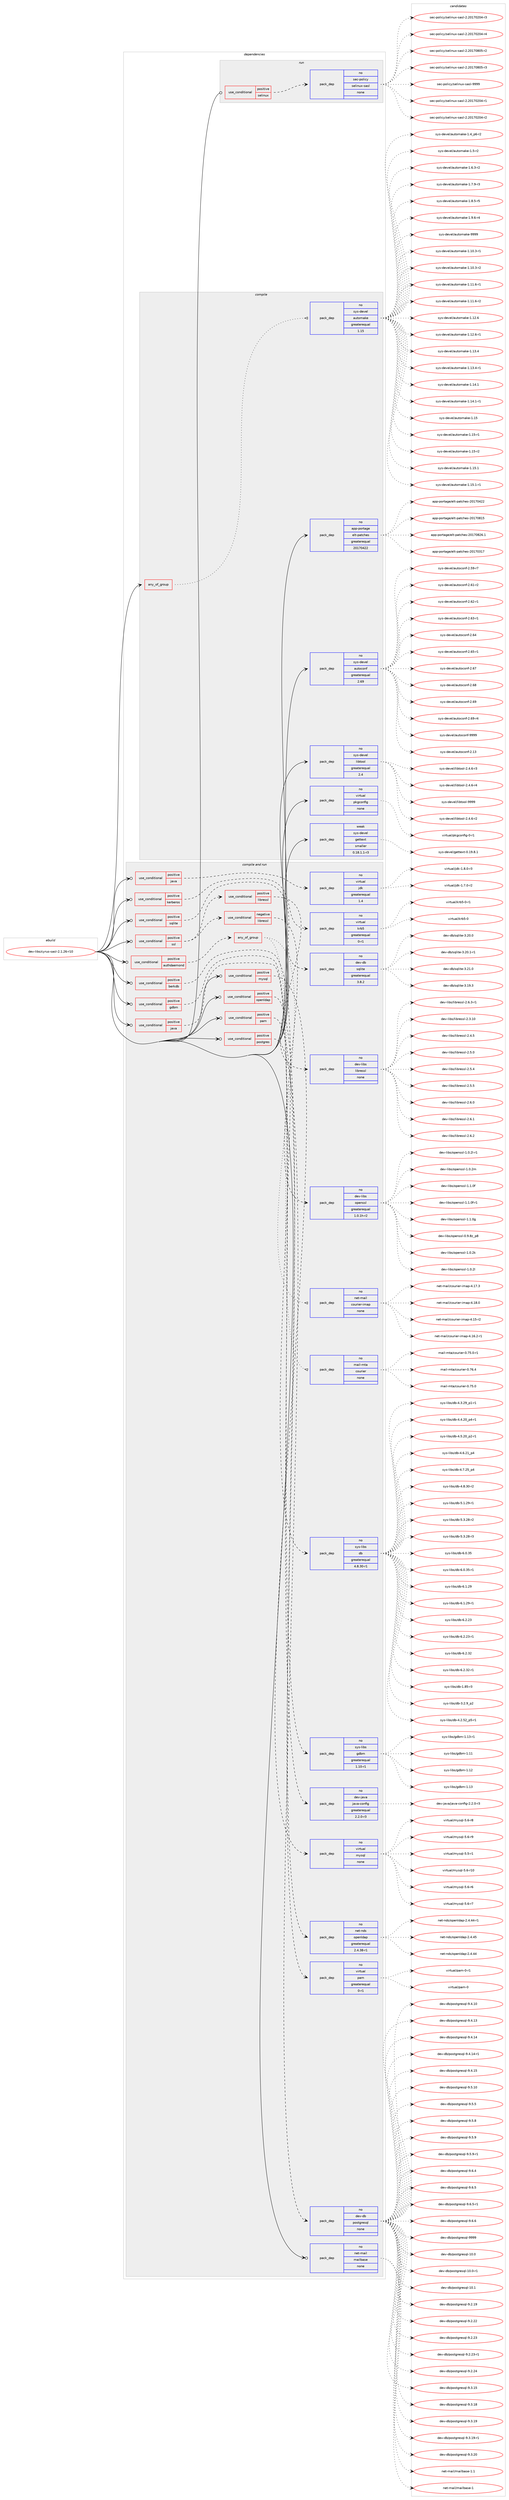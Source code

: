 digraph prolog {

# *************
# Graph options
# *************

newrank=true;
concentrate=true;
compound=true;
graph [rankdir=LR,fontname=Helvetica,fontsize=10,ranksep=1.5];#, ranksep=2.5, nodesep=0.2];
edge  [arrowhead=vee];
node  [fontname=Helvetica,fontsize=10];

# **********
# The ebuild
# **********

subgraph cluster_leftcol {
color=gray;
rank=same;
label=<<i>ebuild</i>>;
id [label="dev-libs/cyrus-sasl-2.1.26-r10", color=red, width=4, href="../dev-libs/cyrus-sasl-2.1.26-r10.svg"];
}

# ****************
# The dependencies
# ****************

subgraph cluster_midcol {
color=gray;
label=<<i>dependencies</i>>;
subgraph cluster_compile {
fillcolor="#eeeeee";
style=filled;
label=<<i>compile</i>>;
subgraph any3208 {
dependency111945 [label=<<TABLE BORDER="0" CELLBORDER="1" CELLSPACING="0" CELLPADDING="4"><TR><TD CELLPADDING="10">any_of_group</TD></TR></TABLE>>, shape=none, color=red];subgraph pack84386 {
dependency111946 [label=<<TABLE BORDER="0" CELLBORDER="1" CELLSPACING="0" CELLPADDING="4" WIDTH="220"><TR><TD ROWSPAN="6" CELLPADDING="30">pack_dep</TD></TR><TR><TD WIDTH="110">no</TD></TR><TR><TD>sys-devel</TD></TR><TR><TD>automake</TD></TR><TR><TD>greaterequal</TD></TR><TR><TD>1.15</TD></TR></TABLE>>, shape=none, color=blue];
}
dependency111945:e -> dependency111946:w [weight=20,style="dotted",arrowhead="oinv"];
}
id:e -> dependency111945:w [weight=20,style="solid",arrowhead="vee"];
subgraph pack84387 {
dependency111947 [label=<<TABLE BORDER="0" CELLBORDER="1" CELLSPACING="0" CELLPADDING="4" WIDTH="220"><TR><TD ROWSPAN="6" CELLPADDING="30">pack_dep</TD></TR><TR><TD WIDTH="110">no</TD></TR><TR><TD>app-portage</TD></TR><TR><TD>elt-patches</TD></TR><TR><TD>greaterequal</TD></TR><TR><TD>20170422</TD></TR></TABLE>>, shape=none, color=blue];
}
id:e -> dependency111947:w [weight=20,style="solid",arrowhead="vee"];
subgraph pack84388 {
dependency111948 [label=<<TABLE BORDER="0" CELLBORDER="1" CELLSPACING="0" CELLPADDING="4" WIDTH="220"><TR><TD ROWSPAN="6" CELLPADDING="30">pack_dep</TD></TR><TR><TD WIDTH="110">no</TD></TR><TR><TD>sys-devel</TD></TR><TR><TD>autoconf</TD></TR><TR><TD>greaterequal</TD></TR><TR><TD>2.69</TD></TR></TABLE>>, shape=none, color=blue];
}
id:e -> dependency111948:w [weight=20,style="solid",arrowhead="vee"];
subgraph pack84389 {
dependency111949 [label=<<TABLE BORDER="0" CELLBORDER="1" CELLSPACING="0" CELLPADDING="4" WIDTH="220"><TR><TD ROWSPAN="6" CELLPADDING="30">pack_dep</TD></TR><TR><TD WIDTH="110">no</TD></TR><TR><TD>sys-devel</TD></TR><TR><TD>libtool</TD></TR><TR><TD>greaterequal</TD></TR><TR><TD>2.4</TD></TR></TABLE>>, shape=none, color=blue];
}
id:e -> dependency111949:w [weight=20,style="solid",arrowhead="vee"];
subgraph pack84390 {
dependency111950 [label=<<TABLE BORDER="0" CELLBORDER="1" CELLSPACING="0" CELLPADDING="4" WIDTH="220"><TR><TD ROWSPAN="6" CELLPADDING="30">pack_dep</TD></TR><TR><TD WIDTH="110">no</TD></TR><TR><TD>virtual</TD></TR><TR><TD>pkgconfig</TD></TR><TR><TD>none</TD></TR><TR><TD></TD></TR></TABLE>>, shape=none, color=blue];
}
id:e -> dependency111950:w [weight=20,style="solid",arrowhead="vee"];
subgraph pack84391 {
dependency111951 [label=<<TABLE BORDER="0" CELLBORDER="1" CELLSPACING="0" CELLPADDING="4" WIDTH="220"><TR><TD ROWSPAN="6" CELLPADDING="30">pack_dep</TD></TR><TR><TD WIDTH="110">weak</TD></TR><TR><TD>sys-devel</TD></TR><TR><TD>gettext</TD></TR><TR><TD>smaller</TD></TR><TR><TD>0.18.1.1-r3</TD></TR></TABLE>>, shape=none, color=blue];
}
id:e -> dependency111951:w [weight=20,style="solid",arrowhead="vee"];
}
subgraph cluster_compileandrun {
fillcolor="#eeeeee";
style=filled;
label=<<i>compile and run</i>>;
subgraph cond24321 {
dependency111952 [label=<<TABLE BORDER="0" CELLBORDER="1" CELLSPACING="0" CELLPADDING="4"><TR><TD ROWSPAN="3" CELLPADDING="10">use_conditional</TD></TR><TR><TD>positive</TD></TR><TR><TD>authdaemond</TD></TR></TABLE>>, shape=none, color=red];
subgraph any3209 {
dependency111953 [label=<<TABLE BORDER="0" CELLBORDER="1" CELLSPACING="0" CELLPADDING="4"><TR><TD CELLPADDING="10">any_of_group</TD></TR></TABLE>>, shape=none, color=red];subgraph pack84392 {
dependency111954 [label=<<TABLE BORDER="0" CELLBORDER="1" CELLSPACING="0" CELLPADDING="4" WIDTH="220"><TR><TD ROWSPAN="6" CELLPADDING="30">pack_dep</TD></TR><TR><TD WIDTH="110">no</TD></TR><TR><TD>net-mail</TD></TR><TR><TD>courier-imap</TD></TR><TR><TD>none</TD></TR><TR><TD></TD></TR></TABLE>>, shape=none, color=blue];
}
dependency111953:e -> dependency111954:w [weight=20,style="dotted",arrowhead="oinv"];
subgraph pack84393 {
dependency111955 [label=<<TABLE BORDER="0" CELLBORDER="1" CELLSPACING="0" CELLPADDING="4" WIDTH="220"><TR><TD ROWSPAN="6" CELLPADDING="30">pack_dep</TD></TR><TR><TD WIDTH="110">no</TD></TR><TR><TD>mail-mta</TD></TR><TR><TD>courier</TD></TR><TR><TD>none</TD></TR><TR><TD></TD></TR></TABLE>>, shape=none, color=blue];
}
dependency111953:e -> dependency111955:w [weight=20,style="dotted",arrowhead="oinv"];
}
dependency111952:e -> dependency111953:w [weight=20,style="dashed",arrowhead="vee"];
}
id:e -> dependency111952:w [weight=20,style="solid",arrowhead="odotvee"];
subgraph cond24322 {
dependency111956 [label=<<TABLE BORDER="0" CELLBORDER="1" CELLSPACING="0" CELLPADDING="4"><TR><TD ROWSPAN="3" CELLPADDING="10">use_conditional</TD></TR><TR><TD>positive</TD></TR><TR><TD>berkdb</TD></TR></TABLE>>, shape=none, color=red];
subgraph pack84394 {
dependency111957 [label=<<TABLE BORDER="0" CELLBORDER="1" CELLSPACING="0" CELLPADDING="4" WIDTH="220"><TR><TD ROWSPAN="6" CELLPADDING="30">pack_dep</TD></TR><TR><TD WIDTH="110">no</TD></TR><TR><TD>sys-libs</TD></TR><TR><TD>db</TD></TR><TR><TD>greaterequal</TD></TR><TR><TD>4.8.30-r1</TD></TR></TABLE>>, shape=none, color=blue];
}
dependency111956:e -> dependency111957:w [weight=20,style="dashed",arrowhead="vee"];
}
id:e -> dependency111956:w [weight=20,style="solid",arrowhead="odotvee"];
subgraph cond24323 {
dependency111958 [label=<<TABLE BORDER="0" CELLBORDER="1" CELLSPACING="0" CELLPADDING="4"><TR><TD ROWSPAN="3" CELLPADDING="10">use_conditional</TD></TR><TR><TD>positive</TD></TR><TR><TD>gdbm</TD></TR></TABLE>>, shape=none, color=red];
subgraph pack84395 {
dependency111959 [label=<<TABLE BORDER="0" CELLBORDER="1" CELLSPACING="0" CELLPADDING="4" WIDTH="220"><TR><TD ROWSPAN="6" CELLPADDING="30">pack_dep</TD></TR><TR><TD WIDTH="110">no</TD></TR><TR><TD>sys-libs</TD></TR><TR><TD>gdbm</TD></TR><TR><TD>greaterequal</TD></TR><TR><TD>1.10-r1</TD></TR></TABLE>>, shape=none, color=blue];
}
dependency111958:e -> dependency111959:w [weight=20,style="dashed",arrowhead="vee"];
}
id:e -> dependency111958:w [weight=20,style="solid",arrowhead="odotvee"];
subgraph cond24324 {
dependency111960 [label=<<TABLE BORDER="0" CELLBORDER="1" CELLSPACING="0" CELLPADDING="4"><TR><TD ROWSPAN="3" CELLPADDING="10">use_conditional</TD></TR><TR><TD>positive</TD></TR><TR><TD>java</TD></TR></TABLE>>, shape=none, color=red];
subgraph pack84396 {
dependency111961 [label=<<TABLE BORDER="0" CELLBORDER="1" CELLSPACING="0" CELLPADDING="4" WIDTH="220"><TR><TD ROWSPAN="6" CELLPADDING="30">pack_dep</TD></TR><TR><TD WIDTH="110">no</TD></TR><TR><TD>dev-java</TD></TR><TR><TD>java-config</TD></TR><TR><TD>greaterequal</TD></TR><TR><TD>2.2.0-r3</TD></TR></TABLE>>, shape=none, color=blue];
}
dependency111960:e -> dependency111961:w [weight=20,style="dashed",arrowhead="vee"];
}
id:e -> dependency111960:w [weight=20,style="solid",arrowhead="odotvee"];
subgraph cond24325 {
dependency111962 [label=<<TABLE BORDER="0" CELLBORDER="1" CELLSPACING="0" CELLPADDING="4"><TR><TD ROWSPAN="3" CELLPADDING="10">use_conditional</TD></TR><TR><TD>positive</TD></TR><TR><TD>java</TD></TR></TABLE>>, shape=none, color=red];
subgraph pack84397 {
dependency111963 [label=<<TABLE BORDER="0" CELLBORDER="1" CELLSPACING="0" CELLPADDING="4" WIDTH="220"><TR><TD ROWSPAN="6" CELLPADDING="30">pack_dep</TD></TR><TR><TD WIDTH="110">no</TD></TR><TR><TD>virtual</TD></TR><TR><TD>jdk</TD></TR><TR><TD>greaterequal</TD></TR><TR><TD>1.4</TD></TR></TABLE>>, shape=none, color=blue];
}
dependency111962:e -> dependency111963:w [weight=20,style="dashed",arrowhead="vee"];
}
id:e -> dependency111962:w [weight=20,style="solid",arrowhead="odotvee"];
subgraph cond24326 {
dependency111964 [label=<<TABLE BORDER="0" CELLBORDER="1" CELLSPACING="0" CELLPADDING="4"><TR><TD ROWSPAN="3" CELLPADDING="10">use_conditional</TD></TR><TR><TD>positive</TD></TR><TR><TD>kerberos</TD></TR></TABLE>>, shape=none, color=red];
subgraph pack84398 {
dependency111965 [label=<<TABLE BORDER="0" CELLBORDER="1" CELLSPACING="0" CELLPADDING="4" WIDTH="220"><TR><TD ROWSPAN="6" CELLPADDING="30">pack_dep</TD></TR><TR><TD WIDTH="110">no</TD></TR><TR><TD>virtual</TD></TR><TR><TD>krb5</TD></TR><TR><TD>greaterequal</TD></TR><TR><TD>0-r1</TD></TR></TABLE>>, shape=none, color=blue];
}
dependency111964:e -> dependency111965:w [weight=20,style="dashed",arrowhead="vee"];
}
id:e -> dependency111964:w [weight=20,style="solid",arrowhead="odotvee"];
subgraph cond24327 {
dependency111966 [label=<<TABLE BORDER="0" CELLBORDER="1" CELLSPACING="0" CELLPADDING="4"><TR><TD ROWSPAN="3" CELLPADDING="10">use_conditional</TD></TR><TR><TD>positive</TD></TR><TR><TD>mysql</TD></TR></TABLE>>, shape=none, color=red];
subgraph pack84399 {
dependency111967 [label=<<TABLE BORDER="0" CELLBORDER="1" CELLSPACING="0" CELLPADDING="4" WIDTH="220"><TR><TD ROWSPAN="6" CELLPADDING="30">pack_dep</TD></TR><TR><TD WIDTH="110">no</TD></TR><TR><TD>virtual</TD></TR><TR><TD>mysql</TD></TR><TR><TD>none</TD></TR><TR><TD></TD></TR></TABLE>>, shape=none, color=blue];
}
dependency111966:e -> dependency111967:w [weight=20,style="dashed",arrowhead="vee"];
}
id:e -> dependency111966:w [weight=20,style="solid",arrowhead="odotvee"];
subgraph cond24328 {
dependency111968 [label=<<TABLE BORDER="0" CELLBORDER="1" CELLSPACING="0" CELLPADDING="4"><TR><TD ROWSPAN="3" CELLPADDING="10">use_conditional</TD></TR><TR><TD>positive</TD></TR><TR><TD>openldap</TD></TR></TABLE>>, shape=none, color=red];
subgraph pack84400 {
dependency111969 [label=<<TABLE BORDER="0" CELLBORDER="1" CELLSPACING="0" CELLPADDING="4" WIDTH="220"><TR><TD ROWSPAN="6" CELLPADDING="30">pack_dep</TD></TR><TR><TD WIDTH="110">no</TD></TR><TR><TD>net-nds</TD></TR><TR><TD>openldap</TD></TR><TR><TD>greaterequal</TD></TR><TR><TD>2.4.38-r1</TD></TR></TABLE>>, shape=none, color=blue];
}
dependency111968:e -> dependency111969:w [weight=20,style="dashed",arrowhead="vee"];
}
id:e -> dependency111968:w [weight=20,style="solid",arrowhead="odotvee"];
subgraph cond24329 {
dependency111970 [label=<<TABLE BORDER="0" CELLBORDER="1" CELLSPACING="0" CELLPADDING="4"><TR><TD ROWSPAN="3" CELLPADDING="10">use_conditional</TD></TR><TR><TD>positive</TD></TR><TR><TD>pam</TD></TR></TABLE>>, shape=none, color=red];
subgraph pack84401 {
dependency111971 [label=<<TABLE BORDER="0" CELLBORDER="1" CELLSPACING="0" CELLPADDING="4" WIDTH="220"><TR><TD ROWSPAN="6" CELLPADDING="30">pack_dep</TD></TR><TR><TD WIDTH="110">no</TD></TR><TR><TD>virtual</TD></TR><TR><TD>pam</TD></TR><TR><TD>greaterequal</TD></TR><TR><TD>0-r1</TD></TR></TABLE>>, shape=none, color=blue];
}
dependency111970:e -> dependency111971:w [weight=20,style="dashed",arrowhead="vee"];
}
id:e -> dependency111970:w [weight=20,style="solid",arrowhead="odotvee"];
subgraph cond24330 {
dependency111972 [label=<<TABLE BORDER="0" CELLBORDER="1" CELLSPACING="0" CELLPADDING="4"><TR><TD ROWSPAN="3" CELLPADDING="10">use_conditional</TD></TR><TR><TD>positive</TD></TR><TR><TD>postgres</TD></TR></TABLE>>, shape=none, color=red];
subgraph pack84402 {
dependency111973 [label=<<TABLE BORDER="0" CELLBORDER="1" CELLSPACING="0" CELLPADDING="4" WIDTH="220"><TR><TD ROWSPAN="6" CELLPADDING="30">pack_dep</TD></TR><TR><TD WIDTH="110">no</TD></TR><TR><TD>dev-db</TD></TR><TR><TD>postgresql</TD></TR><TR><TD>none</TD></TR><TR><TD></TD></TR></TABLE>>, shape=none, color=blue];
}
dependency111972:e -> dependency111973:w [weight=20,style="dashed",arrowhead="vee"];
}
id:e -> dependency111972:w [weight=20,style="solid",arrowhead="odotvee"];
subgraph cond24331 {
dependency111974 [label=<<TABLE BORDER="0" CELLBORDER="1" CELLSPACING="0" CELLPADDING="4"><TR><TD ROWSPAN="3" CELLPADDING="10">use_conditional</TD></TR><TR><TD>positive</TD></TR><TR><TD>sqlite</TD></TR></TABLE>>, shape=none, color=red];
subgraph pack84403 {
dependency111975 [label=<<TABLE BORDER="0" CELLBORDER="1" CELLSPACING="0" CELLPADDING="4" WIDTH="220"><TR><TD ROWSPAN="6" CELLPADDING="30">pack_dep</TD></TR><TR><TD WIDTH="110">no</TD></TR><TR><TD>dev-db</TD></TR><TR><TD>sqlite</TD></TR><TR><TD>greaterequal</TD></TR><TR><TD>3.8.2</TD></TR></TABLE>>, shape=none, color=blue];
}
dependency111974:e -> dependency111975:w [weight=20,style="dashed",arrowhead="vee"];
}
id:e -> dependency111974:w [weight=20,style="solid",arrowhead="odotvee"];
subgraph cond24332 {
dependency111976 [label=<<TABLE BORDER="0" CELLBORDER="1" CELLSPACING="0" CELLPADDING="4"><TR><TD ROWSPAN="3" CELLPADDING="10">use_conditional</TD></TR><TR><TD>positive</TD></TR><TR><TD>ssl</TD></TR></TABLE>>, shape=none, color=red];
subgraph cond24333 {
dependency111977 [label=<<TABLE BORDER="0" CELLBORDER="1" CELLSPACING="0" CELLPADDING="4"><TR><TD ROWSPAN="3" CELLPADDING="10">use_conditional</TD></TR><TR><TD>negative</TD></TR><TR><TD>libressl</TD></TR></TABLE>>, shape=none, color=red];
subgraph pack84404 {
dependency111978 [label=<<TABLE BORDER="0" CELLBORDER="1" CELLSPACING="0" CELLPADDING="4" WIDTH="220"><TR><TD ROWSPAN="6" CELLPADDING="30">pack_dep</TD></TR><TR><TD WIDTH="110">no</TD></TR><TR><TD>dev-libs</TD></TR><TR><TD>openssl</TD></TR><TR><TD>greaterequal</TD></TR><TR><TD>1.0.1h-r2</TD></TR></TABLE>>, shape=none, color=blue];
}
dependency111977:e -> dependency111978:w [weight=20,style="dashed",arrowhead="vee"];
}
dependency111976:e -> dependency111977:w [weight=20,style="dashed",arrowhead="vee"];
subgraph cond24334 {
dependency111979 [label=<<TABLE BORDER="0" CELLBORDER="1" CELLSPACING="0" CELLPADDING="4"><TR><TD ROWSPAN="3" CELLPADDING="10">use_conditional</TD></TR><TR><TD>positive</TD></TR><TR><TD>libressl</TD></TR></TABLE>>, shape=none, color=red];
subgraph pack84405 {
dependency111980 [label=<<TABLE BORDER="0" CELLBORDER="1" CELLSPACING="0" CELLPADDING="4" WIDTH="220"><TR><TD ROWSPAN="6" CELLPADDING="30">pack_dep</TD></TR><TR><TD WIDTH="110">no</TD></TR><TR><TD>dev-libs</TD></TR><TR><TD>libressl</TD></TR><TR><TD>none</TD></TR><TR><TD></TD></TR></TABLE>>, shape=none, color=blue];
}
dependency111979:e -> dependency111980:w [weight=20,style="dashed",arrowhead="vee"];
}
dependency111976:e -> dependency111979:w [weight=20,style="dashed",arrowhead="vee"];
}
id:e -> dependency111976:w [weight=20,style="solid",arrowhead="odotvee"];
subgraph pack84406 {
dependency111981 [label=<<TABLE BORDER="0" CELLBORDER="1" CELLSPACING="0" CELLPADDING="4" WIDTH="220"><TR><TD ROWSPAN="6" CELLPADDING="30">pack_dep</TD></TR><TR><TD WIDTH="110">no</TD></TR><TR><TD>net-mail</TD></TR><TR><TD>mailbase</TD></TR><TR><TD>none</TD></TR><TR><TD></TD></TR></TABLE>>, shape=none, color=blue];
}
id:e -> dependency111981:w [weight=20,style="solid",arrowhead="odotvee"];
}
subgraph cluster_run {
fillcolor="#eeeeee";
style=filled;
label=<<i>run</i>>;
subgraph cond24335 {
dependency111982 [label=<<TABLE BORDER="0" CELLBORDER="1" CELLSPACING="0" CELLPADDING="4"><TR><TD ROWSPAN="3" CELLPADDING="10">use_conditional</TD></TR><TR><TD>positive</TD></TR><TR><TD>selinux</TD></TR></TABLE>>, shape=none, color=red];
subgraph pack84407 {
dependency111983 [label=<<TABLE BORDER="0" CELLBORDER="1" CELLSPACING="0" CELLPADDING="4" WIDTH="220"><TR><TD ROWSPAN="6" CELLPADDING="30">pack_dep</TD></TR><TR><TD WIDTH="110">no</TD></TR><TR><TD>sec-policy</TD></TR><TR><TD>selinux-sasl</TD></TR><TR><TD>none</TD></TR><TR><TD></TD></TR></TABLE>>, shape=none, color=blue];
}
dependency111982:e -> dependency111983:w [weight=20,style="dashed",arrowhead="vee"];
}
id:e -> dependency111982:w [weight=20,style="solid",arrowhead="odot"];
}
}

# **************
# The candidates
# **************

subgraph cluster_choices {
rank=same;
color=gray;
label=<<i>candidates</i>>;

subgraph choice84386 {
color=black;
nodesep=1;
choice11512111545100101118101108479711711611110997107101454946494846514511449 [label="sys-devel/automake-1.10.3-r1", color=red, width=4,href="../sys-devel/automake-1.10.3-r1.svg"];
choice11512111545100101118101108479711711611110997107101454946494846514511450 [label="sys-devel/automake-1.10.3-r2", color=red, width=4,href="../sys-devel/automake-1.10.3-r2.svg"];
choice11512111545100101118101108479711711611110997107101454946494946544511449 [label="sys-devel/automake-1.11.6-r1", color=red, width=4,href="../sys-devel/automake-1.11.6-r1.svg"];
choice11512111545100101118101108479711711611110997107101454946494946544511450 [label="sys-devel/automake-1.11.6-r2", color=red, width=4,href="../sys-devel/automake-1.11.6-r2.svg"];
choice1151211154510010111810110847971171161111099710710145494649504654 [label="sys-devel/automake-1.12.6", color=red, width=4,href="../sys-devel/automake-1.12.6.svg"];
choice11512111545100101118101108479711711611110997107101454946495046544511449 [label="sys-devel/automake-1.12.6-r1", color=red, width=4,href="../sys-devel/automake-1.12.6-r1.svg"];
choice1151211154510010111810110847971171161111099710710145494649514652 [label="sys-devel/automake-1.13.4", color=red, width=4,href="../sys-devel/automake-1.13.4.svg"];
choice11512111545100101118101108479711711611110997107101454946495146524511449 [label="sys-devel/automake-1.13.4-r1", color=red, width=4,href="../sys-devel/automake-1.13.4-r1.svg"];
choice1151211154510010111810110847971171161111099710710145494649524649 [label="sys-devel/automake-1.14.1", color=red, width=4,href="../sys-devel/automake-1.14.1.svg"];
choice11512111545100101118101108479711711611110997107101454946495246494511449 [label="sys-devel/automake-1.14.1-r1", color=red, width=4,href="../sys-devel/automake-1.14.1-r1.svg"];
choice115121115451001011181011084797117116111109971071014549464953 [label="sys-devel/automake-1.15", color=red, width=4,href="../sys-devel/automake-1.15.svg"];
choice1151211154510010111810110847971171161111099710710145494649534511449 [label="sys-devel/automake-1.15-r1", color=red, width=4,href="../sys-devel/automake-1.15-r1.svg"];
choice1151211154510010111810110847971171161111099710710145494649534511450 [label="sys-devel/automake-1.15-r2", color=red, width=4,href="../sys-devel/automake-1.15-r2.svg"];
choice1151211154510010111810110847971171161111099710710145494649534649 [label="sys-devel/automake-1.15.1", color=red, width=4,href="../sys-devel/automake-1.15.1.svg"];
choice11512111545100101118101108479711711611110997107101454946495346494511449 [label="sys-devel/automake-1.15.1-r1", color=red, width=4,href="../sys-devel/automake-1.15.1-r1.svg"];
choice115121115451001011181011084797117116111109971071014549465295112544511450 [label="sys-devel/automake-1.4_p6-r2", color=red, width=4,href="../sys-devel/automake-1.4_p6-r2.svg"];
choice11512111545100101118101108479711711611110997107101454946534511450 [label="sys-devel/automake-1.5-r2", color=red, width=4,href="../sys-devel/automake-1.5-r2.svg"];
choice115121115451001011181011084797117116111109971071014549465446514511450 [label="sys-devel/automake-1.6.3-r2", color=red, width=4,href="../sys-devel/automake-1.6.3-r2.svg"];
choice115121115451001011181011084797117116111109971071014549465546574511451 [label="sys-devel/automake-1.7.9-r3", color=red, width=4,href="../sys-devel/automake-1.7.9-r3.svg"];
choice115121115451001011181011084797117116111109971071014549465646534511453 [label="sys-devel/automake-1.8.5-r5", color=red, width=4,href="../sys-devel/automake-1.8.5-r5.svg"];
choice115121115451001011181011084797117116111109971071014549465746544511452 [label="sys-devel/automake-1.9.6-r4", color=red, width=4,href="../sys-devel/automake-1.9.6-r4.svg"];
choice115121115451001011181011084797117116111109971071014557575757 [label="sys-devel/automake-9999", color=red, width=4,href="../sys-devel/automake-9999.svg"];
dependency111946:e -> choice11512111545100101118101108479711711611110997107101454946494846514511449:w [style=dotted,weight="100"];
dependency111946:e -> choice11512111545100101118101108479711711611110997107101454946494846514511450:w [style=dotted,weight="100"];
dependency111946:e -> choice11512111545100101118101108479711711611110997107101454946494946544511449:w [style=dotted,weight="100"];
dependency111946:e -> choice11512111545100101118101108479711711611110997107101454946494946544511450:w [style=dotted,weight="100"];
dependency111946:e -> choice1151211154510010111810110847971171161111099710710145494649504654:w [style=dotted,weight="100"];
dependency111946:e -> choice11512111545100101118101108479711711611110997107101454946495046544511449:w [style=dotted,weight="100"];
dependency111946:e -> choice1151211154510010111810110847971171161111099710710145494649514652:w [style=dotted,weight="100"];
dependency111946:e -> choice11512111545100101118101108479711711611110997107101454946495146524511449:w [style=dotted,weight="100"];
dependency111946:e -> choice1151211154510010111810110847971171161111099710710145494649524649:w [style=dotted,weight="100"];
dependency111946:e -> choice11512111545100101118101108479711711611110997107101454946495246494511449:w [style=dotted,weight="100"];
dependency111946:e -> choice115121115451001011181011084797117116111109971071014549464953:w [style=dotted,weight="100"];
dependency111946:e -> choice1151211154510010111810110847971171161111099710710145494649534511449:w [style=dotted,weight="100"];
dependency111946:e -> choice1151211154510010111810110847971171161111099710710145494649534511450:w [style=dotted,weight="100"];
dependency111946:e -> choice1151211154510010111810110847971171161111099710710145494649534649:w [style=dotted,weight="100"];
dependency111946:e -> choice11512111545100101118101108479711711611110997107101454946495346494511449:w [style=dotted,weight="100"];
dependency111946:e -> choice115121115451001011181011084797117116111109971071014549465295112544511450:w [style=dotted,weight="100"];
dependency111946:e -> choice11512111545100101118101108479711711611110997107101454946534511450:w [style=dotted,weight="100"];
dependency111946:e -> choice115121115451001011181011084797117116111109971071014549465446514511450:w [style=dotted,weight="100"];
dependency111946:e -> choice115121115451001011181011084797117116111109971071014549465546574511451:w [style=dotted,weight="100"];
dependency111946:e -> choice115121115451001011181011084797117116111109971071014549465646534511453:w [style=dotted,weight="100"];
dependency111946:e -> choice115121115451001011181011084797117116111109971071014549465746544511452:w [style=dotted,weight="100"];
dependency111946:e -> choice115121115451001011181011084797117116111109971071014557575757:w [style=dotted,weight="100"];
}
subgraph choice84387 {
color=black;
nodesep=1;
choice97112112451121111141169710310147101108116451129711699104101115455048495548514955 [label="app-portage/elt-patches-20170317", color=red, width=4,href="../app-portage/elt-patches-20170317.svg"];
choice97112112451121111141169710310147101108116451129711699104101115455048495548525050 [label="app-portage/elt-patches-20170422", color=red, width=4,href="../app-portage/elt-patches-20170422.svg"];
choice97112112451121111141169710310147101108116451129711699104101115455048495548564953 [label="app-portage/elt-patches-20170815", color=red, width=4,href="../app-portage/elt-patches-20170815.svg"];
choice971121124511211111411697103101471011081164511297116991041011154550484955485650544649 [label="app-portage/elt-patches-20170826.1", color=red, width=4,href="../app-portage/elt-patches-20170826.1.svg"];
dependency111947:e -> choice97112112451121111141169710310147101108116451129711699104101115455048495548514955:w [style=dotted,weight="100"];
dependency111947:e -> choice97112112451121111141169710310147101108116451129711699104101115455048495548525050:w [style=dotted,weight="100"];
dependency111947:e -> choice97112112451121111141169710310147101108116451129711699104101115455048495548564953:w [style=dotted,weight="100"];
dependency111947:e -> choice971121124511211111411697103101471011081164511297116991041011154550484955485650544649:w [style=dotted,weight="100"];
}
subgraph choice84388 {
color=black;
nodesep=1;
choice115121115451001011181011084797117116111991111101024550464951 [label="sys-devel/autoconf-2.13", color=red, width=4,href="../sys-devel/autoconf-2.13.svg"];
choice1151211154510010111810110847971171161119911111010245504653574511455 [label="sys-devel/autoconf-2.59-r7", color=red, width=4,href="../sys-devel/autoconf-2.59-r7.svg"];
choice1151211154510010111810110847971171161119911111010245504654494511450 [label="sys-devel/autoconf-2.61-r2", color=red, width=4,href="../sys-devel/autoconf-2.61-r2.svg"];
choice1151211154510010111810110847971171161119911111010245504654504511449 [label="sys-devel/autoconf-2.62-r1", color=red, width=4,href="../sys-devel/autoconf-2.62-r1.svg"];
choice1151211154510010111810110847971171161119911111010245504654514511449 [label="sys-devel/autoconf-2.63-r1", color=red, width=4,href="../sys-devel/autoconf-2.63-r1.svg"];
choice115121115451001011181011084797117116111991111101024550465452 [label="sys-devel/autoconf-2.64", color=red, width=4,href="../sys-devel/autoconf-2.64.svg"];
choice1151211154510010111810110847971171161119911111010245504654534511449 [label="sys-devel/autoconf-2.65-r1", color=red, width=4,href="../sys-devel/autoconf-2.65-r1.svg"];
choice115121115451001011181011084797117116111991111101024550465455 [label="sys-devel/autoconf-2.67", color=red, width=4,href="../sys-devel/autoconf-2.67.svg"];
choice115121115451001011181011084797117116111991111101024550465456 [label="sys-devel/autoconf-2.68", color=red, width=4,href="../sys-devel/autoconf-2.68.svg"];
choice115121115451001011181011084797117116111991111101024550465457 [label="sys-devel/autoconf-2.69", color=red, width=4,href="../sys-devel/autoconf-2.69.svg"];
choice1151211154510010111810110847971171161119911111010245504654574511452 [label="sys-devel/autoconf-2.69-r4", color=red, width=4,href="../sys-devel/autoconf-2.69-r4.svg"];
choice115121115451001011181011084797117116111991111101024557575757 [label="sys-devel/autoconf-9999", color=red, width=4,href="../sys-devel/autoconf-9999.svg"];
dependency111948:e -> choice115121115451001011181011084797117116111991111101024550464951:w [style=dotted,weight="100"];
dependency111948:e -> choice1151211154510010111810110847971171161119911111010245504653574511455:w [style=dotted,weight="100"];
dependency111948:e -> choice1151211154510010111810110847971171161119911111010245504654494511450:w [style=dotted,weight="100"];
dependency111948:e -> choice1151211154510010111810110847971171161119911111010245504654504511449:w [style=dotted,weight="100"];
dependency111948:e -> choice1151211154510010111810110847971171161119911111010245504654514511449:w [style=dotted,weight="100"];
dependency111948:e -> choice115121115451001011181011084797117116111991111101024550465452:w [style=dotted,weight="100"];
dependency111948:e -> choice1151211154510010111810110847971171161119911111010245504654534511449:w [style=dotted,weight="100"];
dependency111948:e -> choice115121115451001011181011084797117116111991111101024550465455:w [style=dotted,weight="100"];
dependency111948:e -> choice115121115451001011181011084797117116111991111101024550465456:w [style=dotted,weight="100"];
dependency111948:e -> choice115121115451001011181011084797117116111991111101024550465457:w [style=dotted,weight="100"];
dependency111948:e -> choice1151211154510010111810110847971171161119911111010245504654574511452:w [style=dotted,weight="100"];
dependency111948:e -> choice115121115451001011181011084797117116111991111101024557575757:w [style=dotted,weight="100"];
}
subgraph choice84389 {
color=black;
nodesep=1;
choice1151211154510010111810110847108105981161111111084550465246544511450 [label="sys-devel/libtool-2.4.6-r2", color=red, width=4,href="../sys-devel/libtool-2.4.6-r2.svg"];
choice1151211154510010111810110847108105981161111111084550465246544511451 [label="sys-devel/libtool-2.4.6-r3", color=red, width=4,href="../sys-devel/libtool-2.4.6-r3.svg"];
choice1151211154510010111810110847108105981161111111084550465246544511452 [label="sys-devel/libtool-2.4.6-r4", color=red, width=4,href="../sys-devel/libtool-2.4.6-r4.svg"];
choice1151211154510010111810110847108105981161111111084557575757 [label="sys-devel/libtool-9999", color=red, width=4,href="../sys-devel/libtool-9999.svg"];
dependency111949:e -> choice1151211154510010111810110847108105981161111111084550465246544511450:w [style=dotted,weight="100"];
dependency111949:e -> choice1151211154510010111810110847108105981161111111084550465246544511451:w [style=dotted,weight="100"];
dependency111949:e -> choice1151211154510010111810110847108105981161111111084550465246544511452:w [style=dotted,weight="100"];
dependency111949:e -> choice1151211154510010111810110847108105981161111111084557575757:w [style=dotted,weight="100"];
}
subgraph choice84390 {
color=black;
nodesep=1;
choice11810511411611797108471121071039911111010210510345484511449 [label="virtual/pkgconfig-0-r1", color=red, width=4,href="../virtual/pkgconfig-0-r1.svg"];
dependency111950:e -> choice11810511411611797108471121071039911111010210510345484511449:w [style=dotted,weight="100"];
}
subgraph choice84391 {
color=black;
nodesep=1;
choice1151211154510010111810110847103101116116101120116454846495746564649 [label="sys-devel/gettext-0.19.8.1", color=red, width=4,href="../sys-devel/gettext-0.19.8.1.svg"];
dependency111951:e -> choice1151211154510010111810110847103101116116101120116454846495746564649:w [style=dotted,weight="100"];
}
subgraph choice84392 {
color=black;
nodesep=1;
choice11010111645109971051084799111117114105101114451051099711245524649534511450 [label="net-mail/courier-imap-4.15-r2", color=red, width=4,href="../net-mail/courier-imap-4.15-r2.svg"];
choice110101116451099710510847991111171141051011144510510997112455246495446504511449 [label="net-mail/courier-imap-4.16.2-r1", color=red, width=4,href="../net-mail/courier-imap-4.16.2-r1.svg"];
choice11010111645109971051084799111117114105101114451051099711245524649554651 [label="net-mail/courier-imap-4.17.3", color=red, width=4,href="../net-mail/courier-imap-4.17.3.svg"];
choice11010111645109971051084799111117114105101114451051099711245524649564648 [label="net-mail/courier-imap-4.18.0", color=red, width=4,href="../net-mail/courier-imap-4.18.0.svg"];
dependency111954:e -> choice11010111645109971051084799111117114105101114451051099711245524649534511450:w [style=dotted,weight="100"];
dependency111954:e -> choice110101116451099710510847991111171141051011144510510997112455246495446504511449:w [style=dotted,weight="100"];
dependency111954:e -> choice11010111645109971051084799111117114105101114451051099711245524649554651:w [style=dotted,weight="100"];
dependency111954:e -> choice11010111645109971051084799111117114105101114451051099711245524649564648:w [style=dotted,weight="100"];
}
subgraph choice84393 {
color=black;
nodesep=1;
choice109971051084510911697479911111711410510111445484655534648 [label="mail-mta/courier-0.75.0", color=red, width=4,href="../mail-mta/courier-0.75.0.svg"];
choice1099710510845109116974799111117114105101114454846555346484511449 [label="mail-mta/courier-0.75.0-r1", color=red, width=4,href="../mail-mta/courier-0.75.0-r1.svg"];
choice109971051084510911697479911111711410510111445484655544652 [label="mail-mta/courier-0.76.4", color=red, width=4,href="../mail-mta/courier-0.76.4.svg"];
dependency111955:e -> choice109971051084510911697479911111711410510111445484655534648:w [style=dotted,weight="100"];
dependency111955:e -> choice1099710510845109116974799111117114105101114454846555346484511449:w [style=dotted,weight="100"];
dependency111955:e -> choice109971051084510911697479911111711410510111445484655544652:w [style=dotted,weight="100"];
}
subgraph choice84394 {
color=black;
nodesep=1;
choice1151211154510810598115471009845494656534511451 [label="sys-libs/db-1.85-r3", color=red, width=4,href="../sys-libs/db-1.85-r3.svg"];
choice115121115451081059811547100984551465046579511250 [label="sys-libs/db-3.2.9_p2", color=red, width=4,href="../sys-libs/db-3.2.9_p2.svg"];
choice115121115451081059811547100984552465046535095112534511449 [label="sys-libs/db-4.2.52_p5-r1", color=red, width=4,href="../sys-libs/db-4.2.52_p5-r1.svg"];
choice115121115451081059811547100984552465146505795112494511449 [label="sys-libs/db-4.3.29_p1-r1", color=red, width=4,href="../sys-libs/db-4.3.29_p1-r1.svg"];
choice115121115451081059811547100984552465246504895112524511449 [label="sys-libs/db-4.4.20_p4-r1", color=red, width=4,href="../sys-libs/db-4.4.20_p4-r1.svg"];
choice115121115451081059811547100984552465346504895112504511449 [label="sys-libs/db-4.5.20_p2-r1", color=red, width=4,href="../sys-libs/db-4.5.20_p2-r1.svg"];
choice11512111545108105981154710098455246544650499511252 [label="sys-libs/db-4.6.21_p4", color=red, width=4,href="../sys-libs/db-4.6.21_p4.svg"];
choice11512111545108105981154710098455246554650539511252 [label="sys-libs/db-4.7.25_p4", color=red, width=4,href="../sys-libs/db-4.7.25_p4.svg"];
choice11512111545108105981154710098455246564651484511450 [label="sys-libs/db-4.8.30-r2", color=red, width=4,href="../sys-libs/db-4.8.30-r2.svg"];
choice11512111545108105981154710098455346494650574511449 [label="sys-libs/db-5.1.29-r1", color=red, width=4,href="../sys-libs/db-5.1.29-r1.svg"];
choice11512111545108105981154710098455346514650564511450 [label="sys-libs/db-5.3.28-r2", color=red, width=4,href="../sys-libs/db-5.3.28-r2.svg"];
choice11512111545108105981154710098455346514650564511451 [label="sys-libs/db-5.3.28-r3", color=red, width=4,href="../sys-libs/db-5.3.28-r3.svg"];
choice1151211154510810598115471009845544648465153 [label="sys-libs/db-6.0.35", color=red, width=4,href="../sys-libs/db-6.0.35.svg"];
choice11512111545108105981154710098455446484651534511449 [label="sys-libs/db-6.0.35-r1", color=red, width=4,href="../sys-libs/db-6.0.35-r1.svg"];
choice1151211154510810598115471009845544649465057 [label="sys-libs/db-6.1.29", color=red, width=4,href="../sys-libs/db-6.1.29.svg"];
choice11512111545108105981154710098455446494650574511449 [label="sys-libs/db-6.1.29-r1", color=red, width=4,href="../sys-libs/db-6.1.29-r1.svg"];
choice1151211154510810598115471009845544650465051 [label="sys-libs/db-6.2.23", color=red, width=4,href="../sys-libs/db-6.2.23.svg"];
choice11512111545108105981154710098455446504650514511449 [label="sys-libs/db-6.2.23-r1", color=red, width=4,href="../sys-libs/db-6.2.23-r1.svg"];
choice1151211154510810598115471009845544650465150 [label="sys-libs/db-6.2.32", color=red, width=4,href="../sys-libs/db-6.2.32.svg"];
choice11512111545108105981154710098455446504651504511449 [label="sys-libs/db-6.2.32-r1", color=red, width=4,href="../sys-libs/db-6.2.32-r1.svg"];
dependency111957:e -> choice1151211154510810598115471009845494656534511451:w [style=dotted,weight="100"];
dependency111957:e -> choice115121115451081059811547100984551465046579511250:w [style=dotted,weight="100"];
dependency111957:e -> choice115121115451081059811547100984552465046535095112534511449:w [style=dotted,weight="100"];
dependency111957:e -> choice115121115451081059811547100984552465146505795112494511449:w [style=dotted,weight="100"];
dependency111957:e -> choice115121115451081059811547100984552465246504895112524511449:w [style=dotted,weight="100"];
dependency111957:e -> choice115121115451081059811547100984552465346504895112504511449:w [style=dotted,weight="100"];
dependency111957:e -> choice11512111545108105981154710098455246544650499511252:w [style=dotted,weight="100"];
dependency111957:e -> choice11512111545108105981154710098455246554650539511252:w [style=dotted,weight="100"];
dependency111957:e -> choice11512111545108105981154710098455246564651484511450:w [style=dotted,weight="100"];
dependency111957:e -> choice11512111545108105981154710098455346494650574511449:w [style=dotted,weight="100"];
dependency111957:e -> choice11512111545108105981154710098455346514650564511450:w [style=dotted,weight="100"];
dependency111957:e -> choice11512111545108105981154710098455346514650564511451:w [style=dotted,weight="100"];
dependency111957:e -> choice1151211154510810598115471009845544648465153:w [style=dotted,weight="100"];
dependency111957:e -> choice11512111545108105981154710098455446484651534511449:w [style=dotted,weight="100"];
dependency111957:e -> choice1151211154510810598115471009845544649465057:w [style=dotted,weight="100"];
dependency111957:e -> choice11512111545108105981154710098455446494650574511449:w [style=dotted,weight="100"];
dependency111957:e -> choice1151211154510810598115471009845544650465051:w [style=dotted,weight="100"];
dependency111957:e -> choice11512111545108105981154710098455446504650514511449:w [style=dotted,weight="100"];
dependency111957:e -> choice1151211154510810598115471009845544650465150:w [style=dotted,weight="100"];
dependency111957:e -> choice11512111545108105981154710098455446504651504511449:w [style=dotted,weight="100"];
}
subgraph choice84395 {
color=black;
nodesep=1;
choice115121115451081059811547103100981094549464949 [label="sys-libs/gdbm-1.11", color=red, width=4,href="../sys-libs/gdbm-1.11.svg"];
choice115121115451081059811547103100981094549464950 [label="sys-libs/gdbm-1.12", color=red, width=4,href="../sys-libs/gdbm-1.12.svg"];
choice115121115451081059811547103100981094549464951 [label="sys-libs/gdbm-1.13", color=red, width=4,href="../sys-libs/gdbm-1.13.svg"];
choice1151211154510810598115471031009810945494649514511449 [label="sys-libs/gdbm-1.13-r1", color=red, width=4,href="../sys-libs/gdbm-1.13-r1.svg"];
dependency111959:e -> choice115121115451081059811547103100981094549464949:w [style=dotted,weight="100"];
dependency111959:e -> choice115121115451081059811547103100981094549464950:w [style=dotted,weight="100"];
dependency111959:e -> choice115121115451081059811547103100981094549464951:w [style=dotted,weight="100"];
dependency111959:e -> choice1151211154510810598115471031009810945494649514511449:w [style=dotted,weight="100"];
}
subgraph choice84396 {
color=black;
nodesep=1;
choice10010111845106971189747106971189745991111101021051034550465046484511451 [label="dev-java/java-config-2.2.0-r3", color=red, width=4,href="../dev-java/java-config-2.2.0-r3.svg"];
dependency111961:e -> choice10010111845106971189747106971189745991111101021051034550465046484511451:w [style=dotted,weight="100"];
}
subgraph choice84397 {
color=black;
nodesep=1;
choice11810511411611797108471061001074549465546484511450 [label="virtual/jdk-1.7.0-r2", color=red, width=4,href="../virtual/jdk-1.7.0-r2.svg"];
choice11810511411611797108471061001074549465646484511451 [label="virtual/jdk-1.8.0-r3", color=red, width=4,href="../virtual/jdk-1.8.0-r3.svg"];
dependency111963:e -> choice11810511411611797108471061001074549465546484511450:w [style=dotted,weight="100"];
dependency111963:e -> choice11810511411611797108471061001074549465646484511451:w [style=dotted,weight="100"];
}
subgraph choice84398 {
color=black;
nodesep=1;
choice118105114116117971084710711498534548 [label="virtual/krb5-0", color=red, width=4,href="../virtual/krb5-0.svg"];
choice1181051141161179710847107114985345484511449 [label="virtual/krb5-0-r1", color=red, width=4,href="../virtual/krb5-0-r1.svg"];
dependency111965:e -> choice118105114116117971084710711498534548:w [style=dotted,weight="100"];
dependency111965:e -> choice1181051141161179710847107114985345484511449:w [style=dotted,weight="100"];
}
subgraph choice84399 {
color=black;
nodesep=1;
choice1181051141161179710847109121115113108455346534511449 [label="virtual/mysql-5.5-r1", color=red, width=4,href="../virtual/mysql-5.5-r1.svg"];
choice118105114116117971084710912111511310845534654451144948 [label="virtual/mysql-5.6-r10", color=red, width=4,href="../virtual/mysql-5.6-r10.svg"];
choice1181051141161179710847109121115113108455346544511454 [label="virtual/mysql-5.6-r6", color=red, width=4,href="../virtual/mysql-5.6-r6.svg"];
choice1181051141161179710847109121115113108455346544511455 [label="virtual/mysql-5.6-r7", color=red, width=4,href="../virtual/mysql-5.6-r7.svg"];
choice1181051141161179710847109121115113108455346544511456 [label="virtual/mysql-5.6-r8", color=red, width=4,href="../virtual/mysql-5.6-r8.svg"];
choice1181051141161179710847109121115113108455346544511457 [label="virtual/mysql-5.6-r9", color=red, width=4,href="../virtual/mysql-5.6-r9.svg"];
dependency111967:e -> choice1181051141161179710847109121115113108455346534511449:w [style=dotted,weight="100"];
dependency111967:e -> choice118105114116117971084710912111511310845534654451144948:w [style=dotted,weight="100"];
dependency111967:e -> choice1181051141161179710847109121115113108455346544511454:w [style=dotted,weight="100"];
dependency111967:e -> choice1181051141161179710847109121115113108455346544511455:w [style=dotted,weight="100"];
dependency111967:e -> choice1181051141161179710847109121115113108455346544511456:w [style=dotted,weight="100"];
dependency111967:e -> choice1181051141161179710847109121115113108455346544511457:w [style=dotted,weight="100"];
}
subgraph choice84400 {
color=black;
nodesep=1;
choice11010111645110100115471111121011101081009711245504652465252 [label="net-nds/openldap-2.4.44", color=red, width=4,href="../net-nds/openldap-2.4.44.svg"];
choice110101116451101001154711111210111010810097112455046524652524511449 [label="net-nds/openldap-2.4.44-r1", color=red, width=4,href="../net-nds/openldap-2.4.44-r1.svg"];
choice11010111645110100115471111121011101081009711245504652465253 [label="net-nds/openldap-2.4.45", color=red, width=4,href="../net-nds/openldap-2.4.45.svg"];
dependency111969:e -> choice11010111645110100115471111121011101081009711245504652465252:w [style=dotted,weight="100"];
dependency111969:e -> choice110101116451101001154711111210111010810097112455046524652524511449:w [style=dotted,weight="100"];
dependency111969:e -> choice11010111645110100115471111121011101081009711245504652465253:w [style=dotted,weight="100"];
}
subgraph choice84401 {
color=black;
nodesep=1;
choice1181051141161179710847112971094548 [label="virtual/pam-0", color=red, width=4,href="../virtual/pam-0.svg"];
choice11810511411611797108471129710945484511449 [label="virtual/pam-0-r1", color=red, width=4,href="../virtual/pam-0-r1.svg"];
dependency111971:e -> choice1181051141161179710847112971094548:w [style=dotted,weight="100"];
dependency111971:e -> choice11810511411611797108471129710945484511449:w [style=dotted,weight="100"];
}
subgraph choice84402 {
color=black;
nodesep=1;
choice1001011184510098471121111151161031141011151131084549484648 [label="dev-db/postgresql-10.0", color=red, width=4,href="../dev-db/postgresql-10.0.svg"];
choice10010111845100984711211111511610311410111511310845494846484511449 [label="dev-db/postgresql-10.0-r1", color=red, width=4,href="../dev-db/postgresql-10.0-r1.svg"];
choice1001011184510098471121111151161031141011151131084549484649 [label="dev-db/postgresql-10.1", color=red, width=4,href="../dev-db/postgresql-10.1.svg"];
choice10010111845100984711211111511610311410111511310845574650464957 [label="dev-db/postgresql-9.2.19", color=red, width=4,href="../dev-db/postgresql-9.2.19.svg"];
choice10010111845100984711211111511610311410111511310845574650465050 [label="dev-db/postgresql-9.2.22", color=red, width=4,href="../dev-db/postgresql-9.2.22.svg"];
choice10010111845100984711211111511610311410111511310845574650465051 [label="dev-db/postgresql-9.2.23", color=red, width=4,href="../dev-db/postgresql-9.2.23.svg"];
choice100101118451009847112111115116103114101115113108455746504650514511449 [label="dev-db/postgresql-9.2.23-r1", color=red, width=4,href="../dev-db/postgresql-9.2.23-r1.svg"];
choice10010111845100984711211111511610311410111511310845574650465052 [label="dev-db/postgresql-9.2.24", color=red, width=4,href="../dev-db/postgresql-9.2.24.svg"];
choice10010111845100984711211111511610311410111511310845574651464953 [label="dev-db/postgresql-9.3.15", color=red, width=4,href="../dev-db/postgresql-9.3.15.svg"];
choice10010111845100984711211111511610311410111511310845574651464956 [label="dev-db/postgresql-9.3.18", color=red, width=4,href="../dev-db/postgresql-9.3.18.svg"];
choice10010111845100984711211111511610311410111511310845574651464957 [label="dev-db/postgresql-9.3.19", color=red, width=4,href="../dev-db/postgresql-9.3.19.svg"];
choice100101118451009847112111115116103114101115113108455746514649574511449 [label="dev-db/postgresql-9.3.19-r1", color=red, width=4,href="../dev-db/postgresql-9.3.19-r1.svg"];
choice10010111845100984711211111511610311410111511310845574651465048 [label="dev-db/postgresql-9.3.20", color=red, width=4,href="../dev-db/postgresql-9.3.20.svg"];
choice10010111845100984711211111511610311410111511310845574652464948 [label="dev-db/postgresql-9.4.10", color=red, width=4,href="../dev-db/postgresql-9.4.10.svg"];
choice10010111845100984711211111511610311410111511310845574652464951 [label="dev-db/postgresql-9.4.13", color=red, width=4,href="../dev-db/postgresql-9.4.13.svg"];
choice10010111845100984711211111511610311410111511310845574652464952 [label="dev-db/postgresql-9.4.14", color=red, width=4,href="../dev-db/postgresql-9.4.14.svg"];
choice100101118451009847112111115116103114101115113108455746524649524511449 [label="dev-db/postgresql-9.4.14-r1", color=red, width=4,href="../dev-db/postgresql-9.4.14-r1.svg"];
choice10010111845100984711211111511610311410111511310845574652464953 [label="dev-db/postgresql-9.4.15", color=red, width=4,href="../dev-db/postgresql-9.4.15.svg"];
choice10010111845100984711211111511610311410111511310845574653464948 [label="dev-db/postgresql-9.5.10", color=red, width=4,href="../dev-db/postgresql-9.5.10.svg"];
choice100101118451009847112111115116103114101115113108455746534653 [label="dev-db/postgresql-9.5.5", color=red, width=4,href="../dev-db/postgresql-9.5.5.svg"];
choice100101118451009847112111115116103114101115113108455746534656 [label="dev-db/postgresql-9.5.8", color=red, width=4,href="../dev-db/postgresql-9.5.8.svg"];
choice100101118451009847112111115116103114101115113108455746534657 [label="dev-db/postgresql-9.5.9", color=red, width=4,href="../dev-db/postgresql-9.5.9.svg"];
choice1001011184510098471121111151161031141011151131084557465346574511449 [label="dev-db/postgresql-9.5.9-r1", color=red, width=4,href="../dev-db/postgresql-9.5.9-r1.svg"];
choice100101118451009847112111115116103114101115113108455746544652 [label="dev-db/postgresql-9.6.4", color=red, width=4,href="../dev-db/postgresql-9.6.4.svg"];
choice100101118451009847112111115116103114101115113108455746544653 [label="dev-db/postgresql-9.6.5", color=red, width=4,href="../dev-db/postgresql-9.6.5.svg"];
choice1001011184510098471121111151161031141011151131084557465446534511449 [label="dev-db/postgresql-9.6.5-r1", color=red, width=4,href="../dev-db/postgresql-9.6.5-r1.svg"];
choice100101118451009847112111115116103114101115113108455746544654 [label="dev-db/postgresql-9.6.6", color=red, width=4,href="../dev-db/postgresql-9.6.6.svg"];
choice1001011184510098471121111151161031141011151131084557575757 [label="dev-db/postgresql-9999", color=red, width=4,href="../dev-db/postgresql-9999.svg"];
dependency111973:e -> choice1001011184510098471121111151161031141011151131084549484648:w [style=dotted,weight="100"];
dependency111973:e -> choice10010111845100984711211111511610311410111511310845494846484511449:w [style=dotted,weight="100"];
dependency111973:e -> choice1001011184510098471121111151161031141011151131084549484649:w [style=dotted,weight="100"];
dependency111973:e -> choice10010111845100984711211111511610311410111511310845574650464957:w [style=dotted,weight="100"];
dependency111973:e -> choice10010111845100984711211111511610311410111511310845574650465050:w [style=dotted,weight="100"];
dependency111973:e -> choice10010111845100984711211111511610311410111511310845574650465051:w [style=dotted,weight="100"];
dependency111973:e -> choice100101118451009847112111115116103114101115113108455746504650514511449:w [style=dotted,weight="100"];
dependency111973:e -> choice10010111845100984711211111511610311410111511310845574650465052:w [style=dotted,weight="100"];
dependency111973:e -> choice10010111845100984711211111511610311410111511310845574651464953:w [style=dotted,weight="100"];
dependency111973:e -> choice10010111845100984711211111511610311410111511310845574651464956:w [style=dotted,weight="100"];
dependency111973:e -> choice10010111845100984711211111511610311410111511310845574651464957:w [style=dotted,weight="100"];
dependency111973:e -> choice100101118451009847112111115116103114101115113108455746514649574511449:w [style=dotted,weight="100"];
dependency111973:e -> choice10010111845100984711211111511610311410111511310845574651465048:w [style=dotted,weight="100"];
dependency111973:e -> choice10010111845100984711211111511610311410111511310845574652464948:w [style=dotted,weight="100"];
dependency111973:e -> choice10010111845100984711211111511610311410111511310845574652464951:w [style=dotted,weight="100"];
dependency111973:e -> choice10010111845100984711211111511610311410111511310845574652464952:w [style=dotted,weight="100"];
dependency111973:e -> choice100101118451009847112111115116103114101115113108455746524649524511449:w [style=dotted,weight="100"];
dependency111973:e -> choice10010111845100984711211111511610311410111511310845574652464953:w [style=dotted,weight="100"];
dependency111973:e -> choice10010111845100984711211111511610311410111511310845574653464948:w [style=dotted,weight="100"];
dependency111973:e -> choice100101118451009847112111115116103114101115113108455746534653:w [style=dotted,weight="100"];
dependency111973:e -> choice100101118451009847112111115116103114101115113108455746534656:w [style=dotted,weight="100"];
dependency111973:e -> choice100101118451009847112111115116103114101115113108455746534657:w [style=dotted,weight="100"];
dependency111973:e -> choice1001011184510098471121111151161031141011151131084557465346574511449:w [style=dotted,weight="100"];
dependency111973:e -> choice100101118451009847112111115116103114101115113108455746544652:w [style=dotted,weight="100"];
dependency111973:e -> choice100101118451009847112111115116103114101115113108455746544653:w [style=dotted,weight="100"];
dependency111973:e -> choice1001011184510098471121111151161031141011151131084557465446534511449:w [style=dotted,weight="100"];
dependency111973:e -> choice100101118451009847112111115116103114101115113108455746544654:w [style=dotted,weight="100"];
dependency111973:e -> choice1001011184510098471121111151161031141011151131084557575757:w [style=dotted,weight="100"];
}
subgraph choice84403 {
color=black;
nodesep=1;
choice10010111845100984711511310810511610145514649574651 [label="dev-db/sqlite-3.19.3", color=red, width=4,href="../dev-db/sqlite-3.19.3.svg"];
choice10010111845100984711511310810511610145514650484648 [label="dev-db/sqlite-3.20.0", color=red, width=4,href="../dev-db/sqlite-3.20.0.svg"];
choice100101118451009847115113108105116101455146504846494511449 [label="dev-db/sqlite-3.20.1-r1", color=red, width=4,href="../dev-db/sqlite-3.20.1-r1.svg"];
choice10010111845100984711511310810511610145514650494648 [label="dev-db/sqlite-3.21.0", color=red, width=4,href="../dev-db/sqlite-3.21.0.svg"];
dependency111975:e -> choice10010111845100984711511310810511610145514649574651:w [style=dotted,weight="100"];
dependency111975:e -> choice10010111845100984711511310810511610145514650484648:w [style=dotted,weight="100"];
dependency111975:e -> choice100101118451009847115113108105116101455146504846494511449:w [style=dotted,weight="100"];
dependency111975:e -> choice10010111845100984711511310810511610145514650494648:w [style=dotted,weight="100"];
}
subgraph choice84404 {
color=black;
nodesep=1;
choice1001011184510810598115471111121011101151151084548465746561229511256 [label="dev-libs/openssl-0.9.8z_p8", color=red, width=4,href="../dev-libs/openssl-0.9.8z_p8.svg"];
choice100101118451081059811547111112101110115115108454946484650107 [label="dev-libs/openssl-1.0.2k", color=red, width=4,href="../dev-libs/openssl-1.0.2k.svg"];
choice100101118451081059811547111112101110115115108454946484650108 [label="dev-libs/openssl-1.0.2l", color=red, width=4,href="../dev-libs/openssl-1.0.2l.svg"];
choice1001011184510810598115471111121011101151151084549464846501084511449 [label="dev-libs/openssl-1.0.2l-r1", color=red, width=4,href="../dev-libs/openssl-1.0.2l-r1.svg"];
choice100101118451081059811547111112101110115115108454946484650109 [label="dev-libs/openssl-1.0.2m", color=red, width=4,href="../dev-libs/openssl-1.0.2m.svg"];
choice100101118451081059811547111112101110115115108454946494648102 [label="dev-libs/openssl-1.1.0f", color=red, width=4,href="../dev-libs/openssl-1.1.0f.svg"];
choice1001011184510810598115471111121011101151151084549464946481024511449 [label="dev-libs/openssl-1.1.0f-r1", color=red, width=4,href="../dev-libs/openssl-1.1.0f-r1.svg"];
choice100101118451081059811547111112101110115115108454946494648103 [label="dev-libs/openssl-1.1.0g", color=red, width=4,href="../dev-libs/openssl-1.1.0g.svg"];
dependency111978:e -> choice1001011184510810598115471111121011101151151084548465746561229511256:w [style=dotted,weight="100"];
dependency111978:e -> choice100101118451081059811547111112101110115115108454946484650107:w [style=dotted,weight="100"];
dependency111978:e -> choice100101118451081059811547111112101110115115108454946484650108:w [style=dotted,weight="100"];
dependency111978:e -> choice1001011184510810598115471111121011101151151084549464846501084511449:w [style=dotted,weight="100"];
dependency111978:e -> choice100101118451081059811547111112101110115115108454946484650109:w [style=dotted,weight="100"];
dependency111978:e -> choice100101118451081059811547111112101110115115108454946494648102:w [style=dotted,weight="100"];
dependency111978:e -> choice1001011184510810598115471111121011101151151084549464946481024511449:w [style=dotted,weight="100"];
dependency111978:e -> choice100101118451081059811547111112101110115115108454946494648103:w [style=dotted,weight="100"];
}
subgraph choice84405 {
color=black;
nodesep=1;
choice1001011184510810598115471081059811410111511510845504651464948 [label="dev-libs/libressl-2.3.10", color=red, width=4,href="../dev-libs/libressl-2.3.10.svg"];
choice10010111845108105981154710810598114101115115108455046524653 [label="dev-libs/libressl-2.4.5", color=red, width=4,href="../dev-libs/libressl-2.4.5.svg"];
choice10010111845108105981154710810598114101115115108455046534648 [label="dev-libs/libressl-2.5.0", color=red, width=4,href="../dev-libs/libressl-2.5.0.svg"];
choice10010111845108105981154710810598114101115115108455046534652 [label="dev-libs/libressl-2.5.4", color=red, width=4,href="../dev-libs/libressl-2.5.4.svg"];
choice10010111845108105981154710810598114101115115108455046534653 [label="dev-libs/libressl-2.5.5", color=red, width=4,href="../dev-libs/libressl-2.5.5.svg"];
choice10010111845108105981154710810598114101115115108455046544648 [label="dev-libs/libressl-2.6.0", color=red, width=4,href="../dev-libs/libressl-2.6.0.svg"];
choice10010111845108105981154710810598114101115115108455046544649 [label="dev-libs/libressl-2.6.1", color=red, width=4,href="../dev-libs/libressl-2.6.1.svg"];
choice10010111845108105981154710810598114101115115108455046544650 [label="dev-libs/libressl-2.6.2", color=red, width=4,href="../dev-libs/libressl-2.6.2.svg"];
choice100101118451081059811547108105981141011151151084550465446514511449 [label="dev-libs/libressl-2.6.3-r1", color=red, width=4,href="../dev-libs/libressl-2.6.3-r1.svg"];
dependency111980:e -> choice1001011184510810598115471081059811410111511510845504651464948:w [style=dotted,weight="100"];
dependency111980:e -> choice10010111845108105981154710810598114101115115108455046524653:w [style=dotted,weight="100"];
dependency111980:e -> choice10010111845108105981154710810598114101115115108455046534648:w [style=dotted,weight="100"];
dependency111980:e -> choice10010111845108105981154710810598114101115115108455046534652:w [style=dotted,weight="100"];
dependency111980:e -> choice10010111845108105981154710810598114101115115108455046534653:w [style=dotted,weight="100"];
dependency111980:e -> choice10010111845108105981154710810598114101115115108455046544648:w [style=dotted,weight="100"];
dependency111980:e -> choice10010111845108105981154710810598114101115115108455046544649:w [style=dotted,weight="100"];
dependency111980:e -> choice10010111845108105981154710810598114101115115108455046544650:w [style=dotted,weight="100"];
dependency111980:e -> choice100101118451081059811547108105981141011151151084550465446514511449:w [style=dotted,weight="100"];
}
subgraph choice84406 {
color=black;
nodesep=1;
choice1101011164510997105108471099710510898971151014549 [label="net-mail/mailbase-1", color=red, width=4,href="../net-mail/mailbase-1.svg"];
choice11010111645109971051084710997105108989711510145494649 [label="net-mail/mailbase-1.1", color=red, width=4,href="../net-mail/mailbase-1.1.svg"];
dependency111981:e -> choice1101011164510997105108471099710510898971151014549:w [style=dotted,weight="100"];
dependency111981:e -> choice11010111645109971051084710997105108989711510145494649:w [style=dotted,weight="100"];
}
subgraph choice84407 {
color=black;
nodesep=1;
choice11510199451121111081059912147115101108105110117120451159711510845504650484955485048524511449 [label="sec-policy/selinux-sasl-2.20170204-r1", color=red, width=4,href="../sec-policy/selinux-sasl-2.20170204-r1.svg"];
choice11510199451121111081059912147115101108105110117120451159711510845504650484955485048524511450 [label="sec-policy/selinux-sasl-2.20170204-r2", color=red, width=4,href="../sec-policy/selinux-sasl-2.20170204-r2.svg"];
choice11510199451121111081059912147115101108105110117120451159711510845504650484955485048524511451 [label="sec-policy/selinux-sasl-2.20170204-r3", color=red, width=4,href="../sec-policy/selinux-sasl-2.20170204-r3.svg"];
choice11510199451121111081059912147115101108105110117120451159711510845504650484955485048524511452 [label="sec-policy/selinux-sasl-2.20170204-r4", color=red, width=4,href="../sec-policy/selinux-sasl-2.20170204-r4.svg"];
choice11510199451121111081059912147115101108105110117120451159711510845504650484955485648534511450 [label="sec-policy/selinux-sasl-2.20170805-r2", color=red, width=4,href="../sec-policy/selinux-sasl-2.20170805-r2.svg"];
choice11510199451121111081059912147115101108105110117120451159711510845504650484955485648534511451 [label="sec-policy/selinux-sasl-2.20170805-r3", color=red, width=4,href="../sec-policy/selinux-sasl-2.20170805-r3.svg"];
choice1151019945112111108105991214711510110810511011712045115971151084557575757 [label="sec-policy/selinux-sasl-9999", color=red, width=4,href="../sec-policy/selinux-sasl-9999.svg"];
dependency111983:e -> choice11510199451121111081059912147115101108105110117120451159711510845504650484955485048524511449:w [style=dotted,weight="100"];
dependency111983:e -> choice11510199451121111081059912147115101108105110117120451159711510845504650484955485048524511450:w [style=dotted,weight="100"];
dependency111983:e -> choice11510199451121111081059912147115101108105110117120451159711510845504650484955485048524511451:w [style=dotted,weight="100"];
dependency111983:e -> choice11510199451121111081059912147115101108105110117120451159711510845504650484955485048524511452:w [style=dotted,weight="100"];
dependency111983:e -> choice11510199451121111081059912147115101108105110117120451159711510845504650484955485648534511450:w [style=dotted,weight="100"];
dependency111983:e -> choice11510199451121111081059912147115101108105110117120451159711510845504650484955485648534511451:w [style=dotted,weight="100"];
dependency111983:e -> choice1151019945112111108105991214711510110810511011712045115971151084557575757:w [style=dotted,weight="100"];
}
}

}
